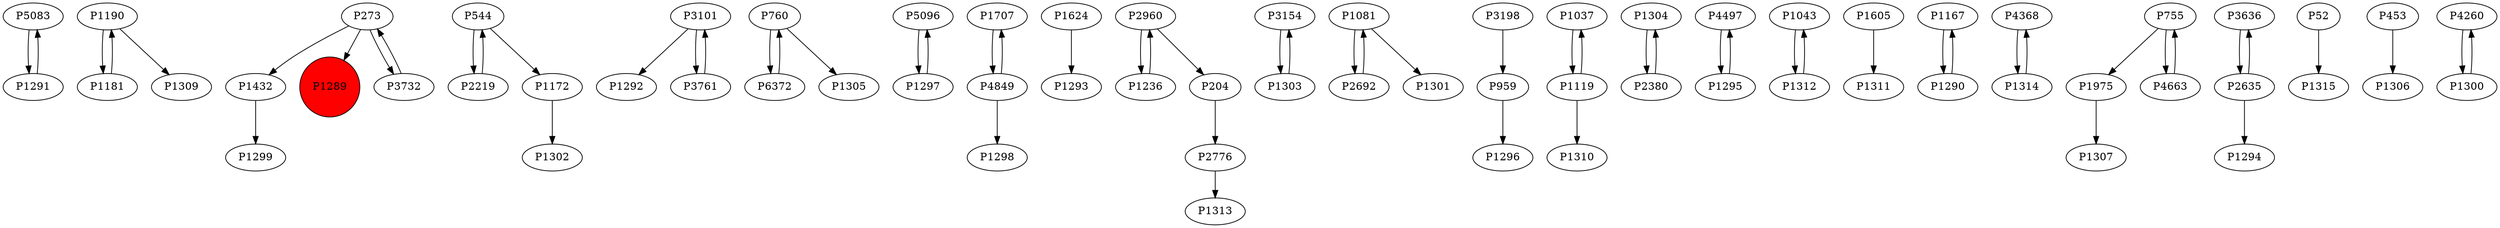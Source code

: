 digraph {
	P5083 -> P1291
	P1190 -> P1181
	P1432 -> P1299
	P544 -> P2219
	P3101 -> P1292
	P1291 -> P5083
	P760 -> P6372
	P5096 -> P1297
	P1707 -> P4849
	P1624 -> P1293
	P2960 -> P1236
	P3154 -> P1303
	P1081 -> P2692
	P959 -> P1296
	P760 -> P1305
	P273 -> P1289
	P1172 -> P1302
	P2776 -> P1313
	P3101 -> P3761
	P1037 -> P1119
	P1304 -> P2380
	P4497 -> P1295
	P1043 -> P1312
	P6372 -> P760
	P1295 -> P4497
	P1605 -> P1311
	P544 -> P1172
	P273 -> P1432
	P1167 -> P1290
	P1181 -> P1190
	P4368 -> P1314
	P3732 -> P273
	P3761 -> P3101
	P1119 -> P1310
	P1975 -> P1307
	P1303 -> P3154
	P3636 -> P2635
	P755 -> P4663
	P2635 -> P3636
	P1081 -> P1301
	P204 -> P2776
	P4663 -> P755
	P2219 -> P544
	P2960 -> P204
	P52 -> P1315
	P3198 -> P959
	P2692 -> P1081
	P453 -> P1306
	P1236 -> P2960
	P1190 -> P1309
	P1312 -> P1043
	P2380 -> P1304
	P4260 -> P1300
	P1297 -> P5096
	P273 -> P3732
	P4849 -> P1707
	P4849 -> P1298
	P2635 -> P1294
	P1300 -> P4260
	P1290 -> P1167
	P755 -> P1975
	P1119 -> P1037
	P1314 -> P4368
	P1289 [shape=circle]
	P1289 [style=filled]
	P1289 [fillcolor=red]
}